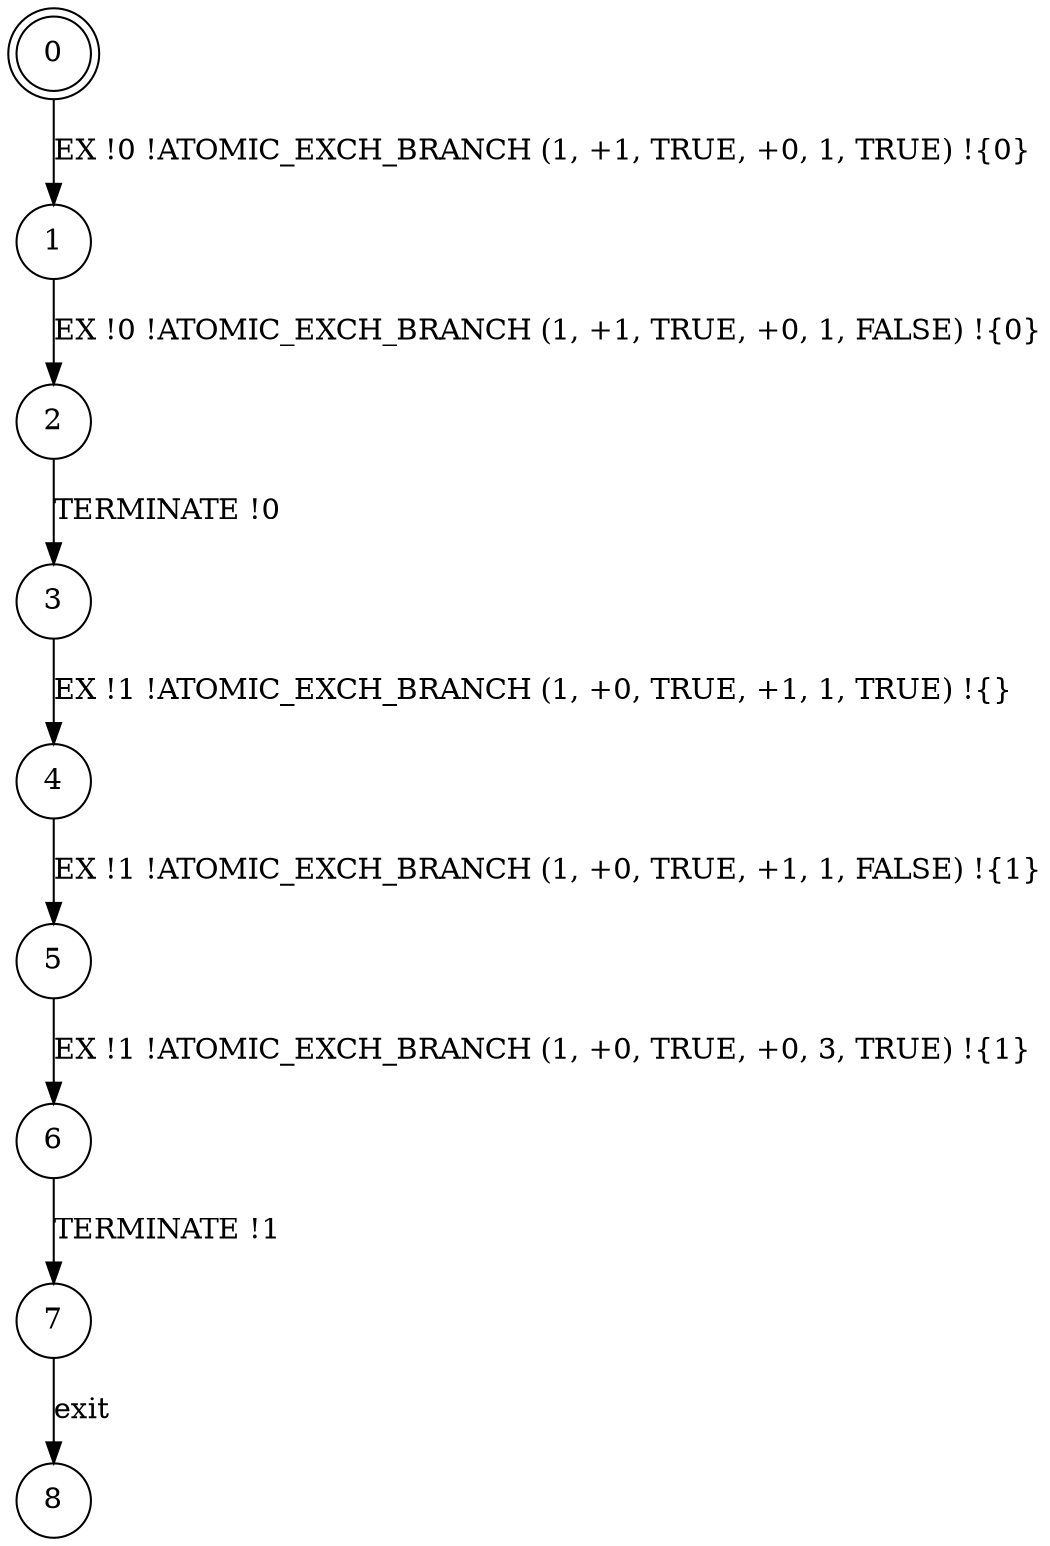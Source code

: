 digraph BCG {
size = "7, 10.5";
center = TRUE;
node [shape = circle];
0 [peripheries = 2];
0 -> 1 [label = "EX !0 !ATOMIC_EXCH_BRANCH (1, +1, TRUE, +0, 1, TRUE) !{0}"];
1 -> 2 [label = "EX !0 !ATOMIC_EXCH_BRANCH (1, +1, TRUE, +0, 1, FALSE) !{0}"];
2 -> 3 [label = "TERMINATE !0"];
3 -> 4 [label = "EX !1 !ATOMIC_EXCH_BRANCH (1, +0, TRUE, +1, 1, TRUE) !{}"];
4 -> 5 [label = "EX !1 !ATOMIC_EXCH_BRANCH (1, +0, TRUE, +1, 1, FALSE) !{1}"];
5 -> 6 [label = "EX !1 !ATOMIC_EXCH_BRANCH (1, +0, TRUE, +0, 3, TRUE) !{1}"];
6 -> 7 [label = "TERMINATE !1"];
7 -> 8 [label = "exit"];
}
